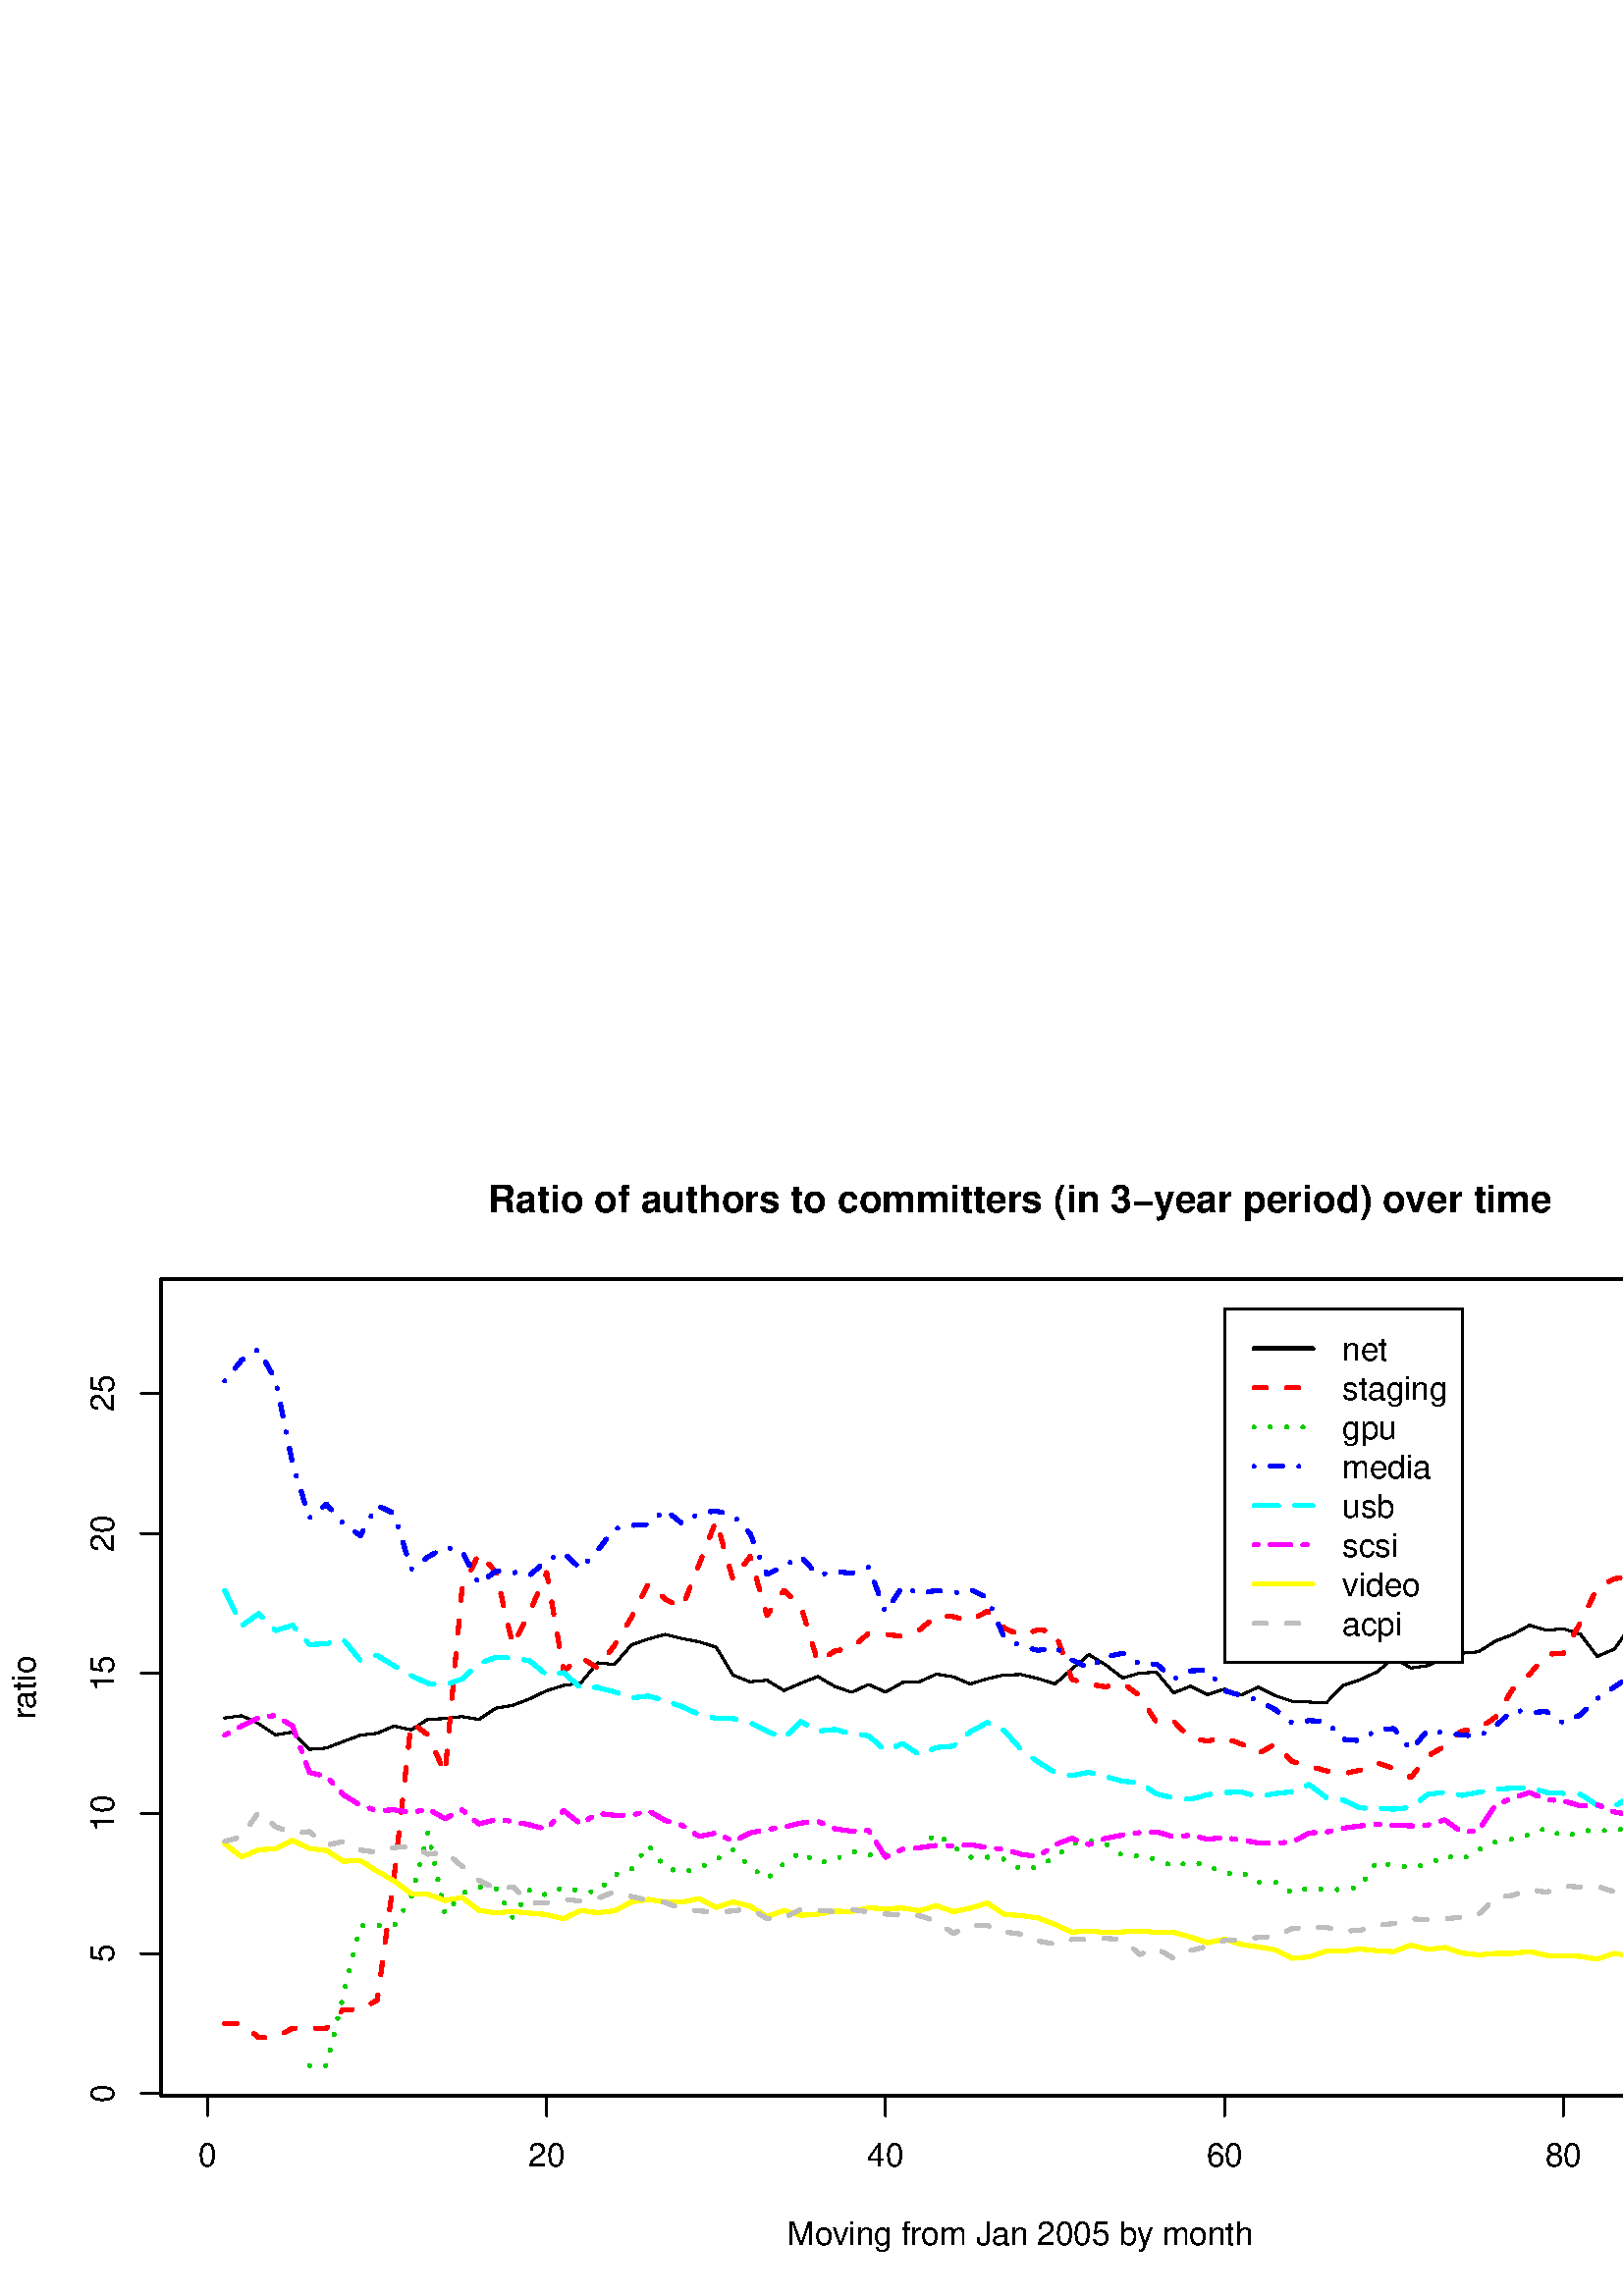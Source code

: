 %!PS-Adobe-3.0 EPSF-3.0
%%DocumentNeededResources: font Helvetica
%%+ font Helvetica-Bold
%%+ font Helvetica-Oblique
%%+ font Helvetica-BoldOblique
%%+ font Symbol
%%Pages: (atend)
%%BoundingBox: 0 0 720 432
%%EndComments
%%BeginProlog
/bp  { gs gs } def
% begin .ps.prolog
/gs  { gsave } def
/gr  { grestore } def
/ep  { showpage gr gr } def
/m   { moveto } def
/l  { rlineto } def
/np  { newpath } def
/cp  { closepath } def
/f   { fill } def
/o   { stroke } def
/c   { newpath 0 360 arc } def
/r   { 4 2 roll moveto 1 copy 3 -1 roll exch 0 exch rlineto 0 rlineto -1 mul 0 exch rlineto closepath } def
/p1  { stroke } def
/p2  { gsave bg fill grestore newpath } def
/p3  { gsave bg fill grestore stroke } def
/p6  { gsave bg eofill grestore newpath } def
/p7  { gsave bg eofill grestore stroke } def
/t   { 5 -2 roll moveto gsave rotate
       1 index stringwidth pop
       mul neg 0 rmoveto show grestore } def
/ta  { 4 -2 roll moveto gsave rotate show } def
/tb  { 2 -1 roll 0 rmoveto show } def
/cl  { grestore gsave newpath 3 index 3 index moveto 1 index
       4 -1 roll lineto  exch 1 index lineto lineto
       closepath clip newpath } def
/srgb { [ /CIEBasedABC
          << /DecodeLMN
               [ { dup 0.039 le
                        {12.923 div}
                        {0.055 add 1.055 div 2.4 exp }
                     ifelse
                 } bind dup dup
               ]
             /MatrixLMN [0.412 0.213 0.019
                         0.358 0.715 0.119
                         0.18 0.072 0.95]
             /WhitePoint [0.951 1.0 1.089]
           >>
         ] setcolorspace } def
/setrgb { srgb setcolor } def
/s   { scalefont setfont } def
% end   .ps.prolog
%%IncludeResource: font Helvetica
/Helvetica findfont
dup length dict begin
  {1 index /FID ne {def} {pop pop} ifelse} forall
  /Encoding ISOLatin1Encoding def
  currentdict
  end
/Font1 exch definefont pop
%%IncludeResource: font Helvetica-Bold
/Helvetica-Bold findfont
dup length dict begin
  {1 index /FID ne {def} {pop pop} ifelse} forall
  /Encoding ISOLatin1Encoding def
  currentdict
  end
/Font2 exch definefont pop
%%IncludeResource: font Helvetica-Oblique
/Helvetica-Oblique findfont
dup length dict begin
  {1 index /FID ne {def} {pop pop} ifelse} forall
  /Encoding ISOLatin1Encoding def
  currentdict
  end
/Font3 exch definefont pop
%%IncludeResource: font Helvetica-BoldOblique
/Helvetica-BoldOblique findfont
dup length dict begin
  {1 index /FID ne {def} {pop pop} ifelse} forall
  /Encoding ISOLatin1Encoding def
  currentdict
  end
/Font4 exch definefont pop
%%IncludeResource: font Symbol
/Symbol findfont
dup length dict begin
  {1 index /FID ne {def} {pop pop} ifelse} forall
  currentdict
  end
/Font5 exch definefont pop
%%EndProlog
%%Page: 1 1
bp
[ /CIEBasedABC
  << /DecodeLMN
       [ { dup 0.039 le {12.923 div} {0.055 add 1.055 div 2.4 exp } ifelse } bind dup dup ]
     /MatrixLMN [0.412 0.213 0.019 0.358 0.715 0.119 0.18 0.072 0.95]
     /WhitePoint [0.951 1.0 1.089]
  >>
] setcolorspace
59.04 73.44 689.76 372.96 cl
0 setgray
0.75 setlinewidth
[] 0 setdash
1 setlinecap
1 setlinejoin
10.00 setmiterlimit
np
82.40 211.99 m
6.21 0.82 l
6.22 -2.88 l
6.21 -4.15 l
6.21 1.02 l
6.21 -6.34 l
6.22 0.48 l
6.21 2.43 l
6.21 2.30 l
6.21 0.71 l
6.22 2.65 l
6.21 -1.41 l
6.21 3.94 l
6.22 0.17 l
6.21 0.78 l
6.21 -1.07 l
6.21 4.14 l
6.22 1.02 l
6.21 2.44 l
6.21 2.94 l
6.22 1.95 l
6.21 0.82 l
6.21 7.46 l
6.21 -0.61 l
6.22 7.18 l
6.21 2.18 l
6.21 1.69 l
6.21 -1.56 l
6.22 -1.18 l
6.21 -1.94 l
6.21 -10.23 l
6.22 -2.49 l
6.21 0.59 l
6.21 -3.78 l
6.21 2.66 l
6.22 2.46 l
6.21 -3.63 l
6.21 -2.15 l
6.22 2.86 l
6.21 -2.77 l
6.21 3.51 l
6.21 0.28 l
6.22 2.77 l
6.21 -0.98 l
6.21 -2.62 l
6.21 1.92 l
6.22 1.40 l
6.21 0.15 l
6.21 -1.48 l
6.22 -1.97 l
6.21 5.51 l
6.21 5.25 l
6.21 -3.79 l
6.22 -4.82 l
6.21 1.85 l
6.21 0.26 l
6.21 -7.53 l
6.22 2.44 l
6.21 -3.10 l
6.21 2.03 l
6.22 -2.15 l
6.21 2.91 l
6.21 -3.16 l
6.21 -2.11 l
6.22 -0.24 l
6.21 -0.36 l
6.21 6.44 l
6.22 2.12 l
6.21 2.84 l
6.21 5.21 l
6.21 -3.78 l
6.22 0.91 l
6.21 2.80 l
6.21 1.71 l
6.21 0.56 l
6.22 3.94 l
6.21 2.32 l
6.21 3.47 l
6.22 -1.85 l
6.21 0.54 l
6.21 -1.95 l
6.21 -8.19 l
6.22 2.65 l
6.21 8.57 l
6.21 7.75 l
6.22 0.99 l
6.21 2.22 l
6.21 4.01 l
6.21 5.36 l
6.22 -0.70 l
6.21 -0.38 l
6.21 8.33 l
6.21 5.72 l
6.22 0.94 l
6.21 -1.39 l
o
0.00 0.00 720.00 432.00 cl
0 setgray
0.75 setlinewidth
[] 0 setdash
1 setlinecap
1 setlinejoin
10.00 setmiterlimit
np
76.19 73.44 m
497.02 0 l
o
np
76.19 73.44 m
0 -7.20 l
o
np
200.44 73.44 m
0 -7.20 l
o
np
324.70 73.44 m
0 -7.20 l
o
np
448.95 73.44 m
0 -7.20 l
o
np
573.21 73.44 m
0 -7.20 l
o
/Font1 findfont 12 s
76.19 47.52 (0) .5 0 t
200.44 47.52 (20) .5 0 t
324.70 47.52 (40) .5 0 t
448.95 47.52 (60) .5 0 t
573.21 47.52 (80) .5 0 t
np
59.04 74.26 m
0 256.79 l
o
np
59.04 74.26 m
-7.20 0 l
o
np
59.04 125.62 m
-7.20 0 l
o
np
59.04 176.98 m
-7.20 0 l
o
np
59.04 228.34 m
-7.20 0 l
o
np
59.04 279.69 m
-7.20 0 l
o
np
59.04 331.05 m
-7.20 0 l
o
41.76 74.26 (0) .5 90 t
41.76 125.62 (5) .5 90 t
41.76 176.98 (10) .5 90 t
41.76 228.34 (15) .5 90 t
41.76 279.69 (20) .5 90 t
41.76 331.05 (25) .5 90 t
np
59.04 73.44 m
630.72 0 l
0 299.52 l
-630.72 0 l
0 -299.52 l
o
0.00 0.00 720.00 432.00 cl
/Font2 findfont 14 s
0 setgray
178.94 397.45 (Ratio of author) 0 ta
-0.210 (s to committer) tb
-0.210 (s \(in 3-y) tb
-0.140 (ear period\) o) tb
-0.280 (ver time) tb gr
/Font1 findfont 12 s
288.70 18.72 (Mo) 0 ta
-0.180 (ving from J) tb
-0.240 (an 2005 b) tb
-0.240 (y month) tb gr
12.96 211.53 (r) 90 ta
-0.120 (atio) tb gr
59.04 73.44 689.76 372.96 cl
1 0 0 setrgb
1.50 setlinewidth
[ 4.50 7.50] 0 setdash
1 setlinecap
1 setlinejoin
10.00 setmiterlimit
np
82.40 99.94 m
6.21 0 l
6.22 -5.14 l
6.21 0 l
6.21 3.43 l
6.21 0 l
6.22 0 l
6.21 6.85 l
6.21 0 l
6.21 3.42 l
6.22 45.37 l
6.21 56.49 l
6.21 -4.62 l
6.22 -14.09 l
6.21 67.50 l
6.21 13.21 l
6.21 -6.79 l
6.22 -26.96 l
6.21 12.32 l
6.21 14.38 l
6.22 -36.18 l
6.21 5.08 l
6.21 -3.82 l
6.21 8.22 l
6.22 10.27 l
6.21 12.32 l
6.21 -5.67 l
6.21 -3.06 l
6.22 15.93 l
6.21 15.92 l
6.21 -21.60 l
6.22 8.49 l
6.21 -21.57 l
6.21 9.13 l
6.21 -5.64 l
6.22 -20.56 l
6.21 3.92 l
6.21 1.24 l
6.22 5.28 l
6.21 -0.41 l
6.21 -0.66 l
6.21 2.34 l
6.22 5.14 l
6.21 -0.28 l
6.21 -1.54 l
6.21 3.59 l
6.22 -6.22 l
6.21 -2.78 l
6.21 2.15 l
6.22 -0.72 l
6.21 -17.52 l
6.21 -1.70 l
6.21 -0.99 l
6.22 1.29 l
6.21 -4.58 l
6.21 -9.85 l
6.21 0.57 l
6.22 -6.29 l
6.21 -1.01 l
6.21 1.24 l
6.22 -2.38 l
6.21 -3.53 l
6.21 3.53 l
6.21 -6.39 l
6.22 -1.69 l
6.21 -1.68 l
6.21 -1.15 l
6.22 1.38 l
6.21 2.66 l
6.21 -2.09 l
6.21 -3.30 l
6.22 7.89 l
6.21 3.60 l
6.21 5.63 l
6.21 0.71 l
6.22 4.35 l
6.21 10.17 l
6.21 5.49 l
6.22 7.33 l
6.21 0.41 l
6.21 11.10 l
6.21 12.91 l
6.22 3.30 l
6.21 0.97 l
6.21 6.80 l
6.22 -3.47 l
6.21 10.39 l
6.21 2.37 l
6.21 -6.48 l
6.22 9.18 l
6.21 -6.40 l
6.21 10.21 l
6.21 0.25 l
6.22 8.63 l
6.21 12.46 l
o
0 0.804 0 setrgb
1.50 setlinewidth
[ 0.00 6.00] 0 setdash
np
113.46 84.53 m
6.22 0 l
6.21 25.68 l
6.21 25.68 l
6.21 0 l
6.22 0 l
6.21 10.27 l
6.21 23.97 l
6.22 -30.13 l
6.21 7.63 l
6.21 2.38 l
6.21 -0.42 l
6.22 -10.90 l
6.21 10.27 l
6.21 -1.94 l
6.22 3.09 l
6.21 -1.75 l
6.21 -0.14 l
6.21 6.16 l
6.22 2.05 l
6.21 8.99 l
6.21 -8.44 l
6.21 -1.57 l
6.22 1.54 l
6.21 3.08 l
6.21 3.59 l
6.22 -6.25 l
6.21 -4.36 l
6.21 5.56 l
6.21 4.28 l
6.22 -4.05 l
6.21 1.19 l
6.21 3.16 l
6.22 -1.39 l
6.21 -0.19 l
6.21 2.20 l
6.21 0.74 l
6.22 5.13 l
6.21 -4.99 l
6.21 -3.72 l
6.21 0 l
6.22 -0.76 l
6.21 -3.74 l
6.21 0.88 l
6.22 3.66 l
6.21 4.80 l
6.21 1.24 l
6.21 -1.18 l
6.22 -4.40 l
6.21 0 l
6.21 -1.21 l
6.21 -2.78 l
6.22 1.82 l
6.21 -1.36 l
6.21 -3.10 l
6.22 0.70 l
6.21 -3.75 l
6.21 0 l
6.21 -3.91 l
6.22 1.89 l
6.21 -0.84 l
6.21 0.21 l
6.22 0.84 l
6.21 9.46 l
6.21 -1.63 l
6.21 -0.46 l
6.22 0.87 l
6.21 3.39 l
6.21 -1.50 l
6.21 3.58 l
6.22 2.83 l
6.21 1.12 l
6.21 1.56 l
6.22 2.46 l
6.21 -3.24 l
6.21 1.89 l
6.21 0.84 l
6.22 -0.91 l
6.21 2.46 l
6.21 1.85 l
6.22 -0.55 l
6.21 0.25 l
6.21 3.36 l
6.21 -0.40 l
6.22 1.94 l
6.21 1.36 l
6.21 -0.69 l
6.21 4.95 l
6.22 -0.90 l
6.21 2.45 l
o
0 0 1 setrgb
1.50 setlinewidth
[ 0.00 6.00 4.50 6.00] 0 setdash
np
82.40 335.55 m
6.21 7.70 l
6.22 3.85 l
6.21 -11.21 l
6.21 -30.52 l
6.21 -20.07 l
6.22 5.13 l
6.21 -7.16 l
6.21 -4.43 l
6.21 11.13 l
6.22 -3.00 l
6.21 -20.42 l
6.21 4.52 l
6.22 3.49 l
6.21 -1.29 l
6.21 -12.14 l
6.21 4.74 l
6.22 -0.40 l
6.21 -1.18 l
6.21 5.53 l
6.22 2.76 l
6.21 -5.82 l
6.21 6.61 l
6.21 7.97 l
6.22 1.23 l
6.21 0.41 l
6.21 5.34 l
6.21 -5.07 l
6.22 3.84 l
6.21 0.82 l
6.21 -1.64 l
6.22 -6.58 l
6.21 -15.04 l
6.21 2.94 l
6.21 3.73 l
6.22 -7.03 l
6.21 1.46 l
6.21 -0.73 l
6.22 2.20 l
6.21 -16.35 l
6.21 9.34 l
6.21 -2.77 l
6.22 1.37 l
6.21 -1.03 l
6.21 1.37 l
6.21 -3.08 l
6.22 -14.57 l
6.21 -3.20 l
6.21 -1.56 l
6.22 1.23 l
6.21 -4.65 l
6.21 -3.12 l
6.21 4.23 l
6.22 1.29 l
6.21 -3.96 l
6.21 0 l
6.21 -5.54 l
6.22 3.05 l
6.21 0.31 l
6.21 -7.59 l
6.22 -1.81 l
6.21 -1.81 l
6.21 -3.33 l
6.21 -4.90 l
6.22 0.88 l
6.21 -0.29 l
6.21 -6.55 l
6.22 -0.55 l
6.21 4.16 l
6.21 0.29 l
6.21 -7.86 l
6.22 7.29 l
6.21 -1.14 l
6.21 -0.57 l
6.21 -0.58 l
6.22 3.75 l
6.21 5.98 l
6.21 -0.93 l
6.22 0.31 l
6.21 -4.12 l
6.21 2.87 l
6.21 5.95 l
6.22 4.34 l
6.21 3.94 l
6.21 -7.26 l
6.22 -0.99 l
6.21 1.32 l
6.21 1.00 l
6.21 0.33 l
6.22 -1.66 l
6.21 -9.46 l
6.21 -2.17 l
6.21 2.90 l
6.22 8.11 l
6.21 -7.66 l
o
0 1 1 setrgb
1.50 setlinewidth
[ 9.00 6.00] 0 setdash
np
82.40 258.77 m
6.21 -12.97 l
6.22 4.45 l
6.21 -6.19 l
6.21 1.93 l
6.21 -7.08 l
6.22 0.30 l
6.21 1.51 l
6.21 -7.53 l
6.21 1.71 l
6.22 -3.79 l
6.21 -3.59 l
6.21 -2.87 l
6.22 -0.53 l
6.21 2.11 l
6.21 5.62 l
6.21 2.43 l
6.22 -0.27 l
6.21 -1.08 l
6.21 -5.11 l
6.22 0.77 l
6.21 -5.52 l
6.21 0.13 l
6.21 -1.63 l
6.22 -2.25 l
6.21 0.75 l
6.21 -1.76 l
6.21 -2.20 l
6.22 -2.82 l
6.21 -1.44 l
6.21 -0.09 l
6.22 -1.46 l
6.21 -3.18 l
6.21 -2.54 l
6.21 6.12 l
6.22 -3.55 l
6.21 0.64 l
6.21 -1.67 l
6.22 -0.63 l
6.21 -5.55 l
6.21 2.72 l
6.21 -4.15 l
6.22 2.64 l
6.21 0.52 l
6.21 5.30 l
6.21 3.34 l
6.22 -2.93 l
6.21 -6.95 l
6.21 -4.59 l
6.22 -3.82 l
6.21 -1.17 l
6.21 1.26 l
6.21 -1.67 l
6.22 -1.65 l
6.21 -0.51 l
6.21 -4.18 l
6.21 -1.42 l
6.22 -0.48 l
6.21 1.63 l
6.21 0.81 l
6.22 0.16 l
6.21 -1.63 l
6.21 1.10 l
6.21 0.66 l
6.22 2.66 l
6.21 -4.77 l
6.21 -0.94 l
6.22 -2.91 l
6.21 -0.12 l
6.21 -0.32 l
6.21 0.63 l
6.22 4.78 l
6.21 0.82 l
6.21 -1.16 l
6.21 1.12 l
6.22 1.16 l
6.21 0.34 l
6.21 0.33 l
6.22 -1.87 l
6.21 -0.34 l
6.21 -0.34 l
6.21 -4.04 l
6.22 -0.33 l
6.21 3.34 l
6.21 3.04 l
6.22 6.10 l
6.21 1.12 l
6.21 -1.50 l
6.21 6.98 l
6.22 -1.98 l
6.21 -3.67 l
6.21 6.72 l
6.21 8.01 l
6.22 0.22 l
6.21 0.90 l
o
1 0 1 setrgb
1.50 setlinewidth
[ 1.50 4.50 7.50 4.50] 0 setdash
np
82.40 205.65 m
6.21 3.43 l
6.22 2.99 l
6.21 0.86 l
6.21 -3.90 l
6.21 -17.01 l
6.22 -1.47 l
6.21 -6.72 l
6.21 -3.87 l
6.21 -1.99 l
6.22 0.33 l
6.21 -0.99 l
6.21 1.32 l
6.22 -3.58 l
6.21 3.25 l
6.21 -5.17 l
6.21 1.60 l
6.22 -0.64 l
6.21 -1.29 l
6.21 -1.60 l
6.22 6.80 l
6.21 -4.87 l
6.21 3.85 l
6.21 -0.66 l
6.22 0 l
6.21 1.65 l
6.21 -3.56 l
6.21 -1.79 l
6.22 -4.10 l
6.21 1.30 l
6.21 -3.11 l
6.22 3.11 l
6.21 1.24 l
6.21 0.94 l
6.21 1.45 l
6.22 0.64 l
6.21 -2.71 l
6.21 -0.94 l
6.22 0.31 l
6.21 -9.87 l
6.21 2.97 l
6.21 0.57 l
6.22 0.86 l
6.21 -0.29 l
6.21 0.57 l
6.21 -1.14 l
6.22 -0.57 l
6.21 -1.86 l
6.21 -0.84 l
6.22 4.38 l
6.21 2.35 l
6.21 -2.32 l
6.21 2.32 l
6.22 1.17 l
6.21 0.88 l
6.21 0.30 l
6.21 -1.81 l
6.22 0.57 l
6.21 -1.45 l
6.21 0.55 l
6.22 -0.83 l
6.21 -1.11 l
6.21 0 l
6.21 0.28 l
6.22 3.41 l
6.21 0.29 l
6.21 1.43 l
6.22 0.85 l
6.21 0.57 l
6.21 -0.28 l
6.21 -0.29 l
6.22 0.29 l
6.21 1.93 l
6.21 -4.50 l
6.21 0.57 l
6.22 9.39 l
6.21 2.49 l
6.21 2.10 l
6.22 -2.72 l
6.21 -0.31 l
6.21 -1.95 l
6.21 0.51 l
6.22 -2.66 l
6.21 -1.14 l
6.21 0.28 l
6.22 2.64 l
6.21 -1.18 l
6.21 3.50 l
6.21 -1.25 l
6.22 0.31 l
6.21 -0.31 l
6.21 1.25 l
6.21 -3.79 l
6.22 -1.47 l
6.21 -0.88 l
o
1 1 0 setrgb
1.50 setlinewidth
[] 0 setdash
np
82.40 165.88 m
6.21 -4.88 l
6.22 2.66 l
6.21 0.38 l
6.21 3.05 l
6.21 -2.95 l
6.22 -0.74 l
6.21 -3.98 l
6.21 0.33 l
6.21 -3.96 l
6.22 -3.58 l
6.21 -4.62 l
6.21 -0.29 l
6.22 -2.25 l
6.21 1.11 l
6.21 -4.74 l
6.21 -0.91 l
6.22 0.52 l
6.21 -0.63 l
6.21 -0.50 l
6.22 -1.56 l
6.21 3.05 l
6.21 -0.83 l
6.21 0.70 l
6.22 3.23 l
6.21 0.96 l
6.21 -0.96 l
6.21 0.04 l
6.22 1.17 l
6.21 -3.19 l
6.21 2.02 l
6.22 -1.56 l
6.21 -3.87 l
6.21 2.25 l
6.21 -1.74 l
6.22 0.43 l
6.21 1.10 l
6.21 -0.11 l
6.22 1.28 l
6.21 -0.26 l
6.21 0.21 l
6.21 -0.93 l
6.22 1.81 l
6.21 -2.21 l
6.21 1.33 l
6.21 1.81 l
6.22 -4.15 l
6.21 -0.40 l
6.21 -0.86 l
6.22 -2.38 l
6.21 -2.82 l
6.21 0.38 l
6.21 -0.52 l
6.22 0.23 l
6.21 0.32 l
6.21 -0.50 l
6.21 0.04 l
6.22 -1.77 l
6.21 -2.08 l
6.21 1.28 l
6.22 -1.91 l
6.21 -0.91 l
6.21 -1.07 l
6.21 -3.10 l
6.22 0.49 l
6.21 2.12 l
6.21 0 l
6.22 0.84 l
6.21 -0.67 l
6.21 -0.35 l
6.21 2.42 l
6.22 -1.56 l
6.21 0.67 l
6.21 -2.02 l
6.21 -0.68 l
6.22 0.51 l
6.21 0 l
6.21 0.71 l
6.22 -1.42 l
6.21 -0.18 l
6.21 -0.17 l
6.21 -1.03 l
6.22 2.09 l
6.21 -1.04 l
6.21 -0.50 l
6.22 1.89 l
6.21 -0.17 l
6.21 3.24 l
6.21 1.52 l
6.22 0.81 l
6.21 -1.80 l
6.21 -0.73 l
6.21 -0.45 l
6.22 1.54 l
6.21 -0.33 l
o
0.745 setgray
1.50 setlinewidth
[ 4.50 7.50] 0 setdash
np
82.40 166.71 m
6.21 1.71 l
6.22 9.13 l
6.21 -5.44 l
6.21 -2.32 l
6.21 0.51 l
6.22 -4.99 l
6.21 1.40 l
6.21 -3.13 l
6.21 -0.89 l
6.22 1.78 l
6.21 0.45 l
6.21 -2.92 l
6.22 0.85 l
6.21 -5.23 l
6.21 -5.22 l
6.21 -3.05 l
6.22 0.71 l
6.21 -5.89 l
6.21 0 l
6.22 1.33 l
6.21 -0.66 l
6.21 0.98 l
6.21 2.47 l
6.22 -1.77 l
6.21 -1.42 l
6.21 -0.77 l
6.21 -2.42 l
6.22 -0.71 l
6.21 -0.35 l
6.21 0.35 l
6.22 0.93 l
6.21 -3.76 l
6.21 0.35 l
6.21 3.04 l
6.22 -0.37 l
6.21 -0.36 l
6.21 0.73 l
6.22 -0.92 l
6.21 -0.76 l
6.21 -0.24 l
6.21 -0.39 l
6.22 -1.98 l
6.21 -4.51 l
6.21 2.93 l
6.21 0 l
6.22 -2.37 l
6.21 -0.79 l
6.21 -2.55 l
6.22 -1.14 l
6.21 1.72 l
6.21 0 l
6.21 0.39 l
6.22 -0.39 l
6.21 -5.51 l
6.21 2.20 l
6.21 -3.60 l
6.22 2.87 l
6.21 1.47 l
6.21 2.20 l
6.22 0.37 l
6.21 0.73 l
6.21 0.37 l
6.21 2.89 l
6.22 0.38 l
6.21 0.03 l
6.21 -1.39 l
6.22 0.35 l
6.21 1.77 l
6.21 0.71 l
6.21 1.77 l
6.22 -0.42 l
6.21 0.34 l
6.21 0.68 l
6.21 1.03 l
6.22 6.16 l
6.21 0.76 l
6.21 2.29 l
6.22 -1.21 l
6.21 2.35 l
6.21 -0.38 l
6.21 0.23 l
6.22 -1.91 l
6.21 -2.81 l
6.21 1.75 l
6.22 -1.42 l
6.21 -1.70 l
6.21 -1.92 l
6.21 -1.48 l
6.22 0 l
6.21 -1.39 l
6.21 0.31 l
6.21 0.62 l
6.22 0 l
6.21 -1.87 l
o
/bg { 1 setgray } def
0 setgray
0.75 setlinewidth
[] 0 setdash
448.95 361.87 87.29 -129.60 r p3
1.50 setlinewidth
[] 0 setdash
np
459.75 347.47 m
21.60 0 l
o
1 0 0 setrgb
1.50 setlinewidth
[ 4.50 7.50] 0 setdash
np
459.75 333.07 m
21.60 0 l
o
0 0.804 0 setrgb
1.50 setlinewidth
[ 0.00 6.00] 0 setdash
np
459.75 318.67 m
21.60 0 l
o
0 0 1 setrgb
1.50 setlinewidth
[ 0.00 6.00 4.50 6.00] 0 setdash
np
459.75 304.27 m
21.60 0 l
o
0 1 1 setrgb
1.50 setlinewidth
[ 9.00 6.00] 0 setdash
np
459.75 289.87 m
21.60 0 l
o
1 0 1 setrgb
1.50 setlinewidth
[ 1.50 4.50 7.50 4.50] 0 setdash
np
459.75 275.47 m
21.60 0 l
o
1 1 0 setrgb
1.50 setlinewidth
[] 0 setdash
np
459.75 261.07 m
21.60 0 l
o
0.745 setgray
1.50 setlinewidth
[ 4.50 7.50] 0 setdash
np
459.75 246.67 m
21.60 0 l
o
/Font1 findfont 12 s
0 setgray
492.15 343.16 (net) 0 0 t
492.15 328.76 (staging) 0 0 t
492.15 314.36 (gpu) 0 0 t
492.15 299.96 (media) 0 0 t
492.15 285.56 (usb) 0 0 t
492.15 271.16 (scsi) 0 0 t
492.15 256.76 (video) 0 0 t
492.15 242.36 (acpi) 0 0 t
ep
%%Trailer
%%Pages: 1
%%EOF
